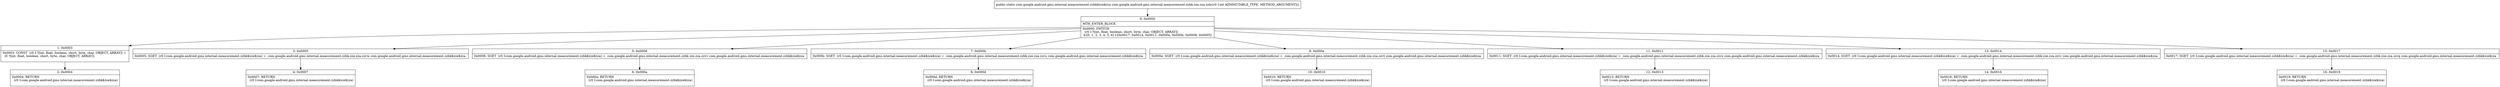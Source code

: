 digraph "CFG forcom.google.android.gms.internal.measurement.zzbk.zze.zza.zzh(I)Lcom\/google\/android\/gms\/internal\/measurement\/zzbk$zze$zza;" {
Node_0 [shape=record,label="{0\:\ 0x0000|MTH_ENTER_BLOCK\l|0x0000: SWITCH  \l  (r0 I:?[int, float, boolean, short, byte, char, OBJECT, ARRAY])\l k:[0, 1, 2, 3, 4, 5, 6] t:[0x0017, 0x0014, 0x0011, 0x000e, 0x000b, 0x0008, 0x0005] \l}"];
Node_1 [shape=record,label="{1\:\ 0x0003|0x0003: CONST  (r0 I:?[int, float, boolean, short, byte, char, OBJECT, ARRAY]) = \l  (0 ?[int, float, boolean, short, byte, char, OBJECT, ARRAY])\l \l}"];
Node_2 [shape=record,label="{2\:\ 0x0004|0x0004: RETURN  \l  (r0 I:com.google.android.gms.internal.measurement.zzbk$zze$zza)\l \l}"];
Node_3 [shape=record,label="{3\:\ 0x0005|0x0005: SGET  (r0 I:com.google.android.gms.internal.measurement.zzbk$zze$zza) =  com.google.android.gms.internal.measurement.zzbk.zze.zza.zzvw com.google.android.gms.internal.measurement.zzbk$zze$zza \l}"];
Node_4 [shape=record,label="{4\:\ 0x0007|0x0007: RETURN  \l  (r0 I:com.google.android.gms.internal.measurement.zzbk$zze$zza)\l \l}"];
Node_5 [shape=record,label="{5\:\ 0x0008|0x0008: SGET  (r0 I:com.google.android.gms.internal.measurement.zzbk$zze$zza) =  com.google.android.gms.internal.measurement.zzbk.zze.zza.zzvv com.google.android.gms.internal.measurement.zzbk$zze$zza \l}"];
Node_6 [shape=record,label="{6\:\ 0x000a|0x000a: RETURN  \l  (r0 I:com.google.android.gms.internal.measurement.zzbk$zze$zza)\l \l}"];
Node_7 [shape=record,label="{7\:\ 0x000b|0x000b: SGET  (r0 I:com.google.android.gms.internal.measurement.zzbk$zze$zza) =  com.google.android.gms.internal.measurement.zzbk.zze.zza.zzvu com.google.android.gms.internal.measurement.zzbk$zze$zza \l}"];
Node_8 [shape=record,label="{8\:\ 0x000d|0x000d: RETURN  \l  (r0 I:com.google.android.gms.internal.measurement.zzbk$zze$zza)\l \l}"];
Node_9 [shape=record,label="{9\:\ 0x000e|0x000e: SGET  (r0 I:com.google.android.gms.internal.measurement.zzbk$zze$zza) =  com.google.android.gms.internal.measurement.zzbk.zze.zza.zzvt com.google.android.gms.internal.measurement.zzbk$zze$zza \l}"];
Node_10 [shape=record,label="{10\:\ 0x0010|0x0010: RETURN  \l  (r0 I:com.google.android.gms.internal.measurement.zzbk$zze$zza)\l \l}"];
Node_11 [shape=record,label="{11\:\ 0x0011|0x0011: SGET  (r0 I:com.google.android.gms.internal.measurement.zzbk$zze$zza) =  com.google.android.gms.internal.measurement.zzbk.zze.zza.zzvs com.google.android.gms.internal.measurement.zzbk$zze$zza \l}"];
Node_12 [shape=record,label="{12\:\ 0x0013|0x0013: RETURN  \l  (r0 I:com.google.android.gms.internal.measurement.zzbk$zze$zza)\l \l}"];
Node_13 [shape=record,label="{13\:\ 0x0014|0x0014: SGET  (r0 I:com.google.android.gms.internal.measurement.zzbk$zze$zza) =  com.google.android.gms.internal.measurement.zzbk.zze.zza.zzvr com.google.android.gms.internal.measurement.zzbk$zze$zza \l}"];
Node_14 [shape=record,label="{14\:\ 0x0016|0x0016: RETURN  \l  (r0 I:com.google.android.gms.internal.measurement.zzbk$zze$zza)\l \l}"];
Node_15 [shape=record,label="{15\:\ 0x0017|0x0017: SGET  (r0 I:com.google.android.gms.internal.measurement.zzbk$zze$zza) =  com.google.android.gms.internal.measurement.zzbk.zze.zza.zzvq com.google.android.gms.internal.measurement.zzbk$zze$zza \l}"];
Node_16 [shape=record,label="{16\:\ 0x0019|0x0019: RETURN  \l  (r0 I:com.google.android.gms.internal.measurement.zzbk$zze$zza)\l \l}"];
MethodNode[shape=record,label="{public static com.google.android.gms.internal.measurement.zzbk$zze$zza com.google.android.gms.internal.measurement.zzbk.zze.zza.zzh((r0 I:int A[IMMUTABLE_TYPE, METHOD_ARGUMENT])) }"];
MethodNode -> Node_0;
Node_0 -> Node_1;
Node_0 -> Node_3;
Node_0 -> Node_5;
Node_0 -> Node_7;
Node_0 -> Node_9;
Node_0 -> Node_11;
Node_0 -> Node_13;
Node_0 -> Node_15;
Node_1 -> Node_2;
Node_3 -> Node_4;
Node_5 -> Node_6;
Node_7 -> Node_8;
Node_9 -> Node_10;
Node_11 -> Node_12;
Node_13 -> Node_14;
Node_15 -> Node_16;
}

